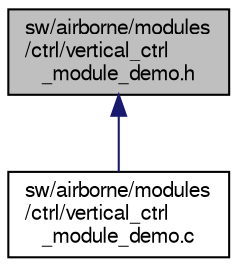 digraph "sw/airborne/modules/ctrl/vertical_ctrl_module_demo.h"
{
  edge [fontname="FreeSans",fontsize="10",labelfontname="FreeSans",labelfontsize="10"];
  node [fontname="FreeSans",fontsize="10",shape=record];
  Node1 [label="sw/airborne/modules\l/ctrl/vertical_ctrl\l_module_demo.h",height=0.2,width=0.4,color="black", fillcolor="grey75", style="filled", fontcolor="black"];
  Node1 -> Node2 [dir="back",color="midnightblue",fontsize="10",style="solid",fontname="FreeSans"];
  Node2 [label="sw/airborne/modules\l/ctrl/vertical_ctrl\l_module_demo.c",height=0.2,width=0.4,color="black", fillcolor="white", style="filled",URL="$vertical__ctrl__module__demo_8c.html",tooltip="example vertical controller "];
}
